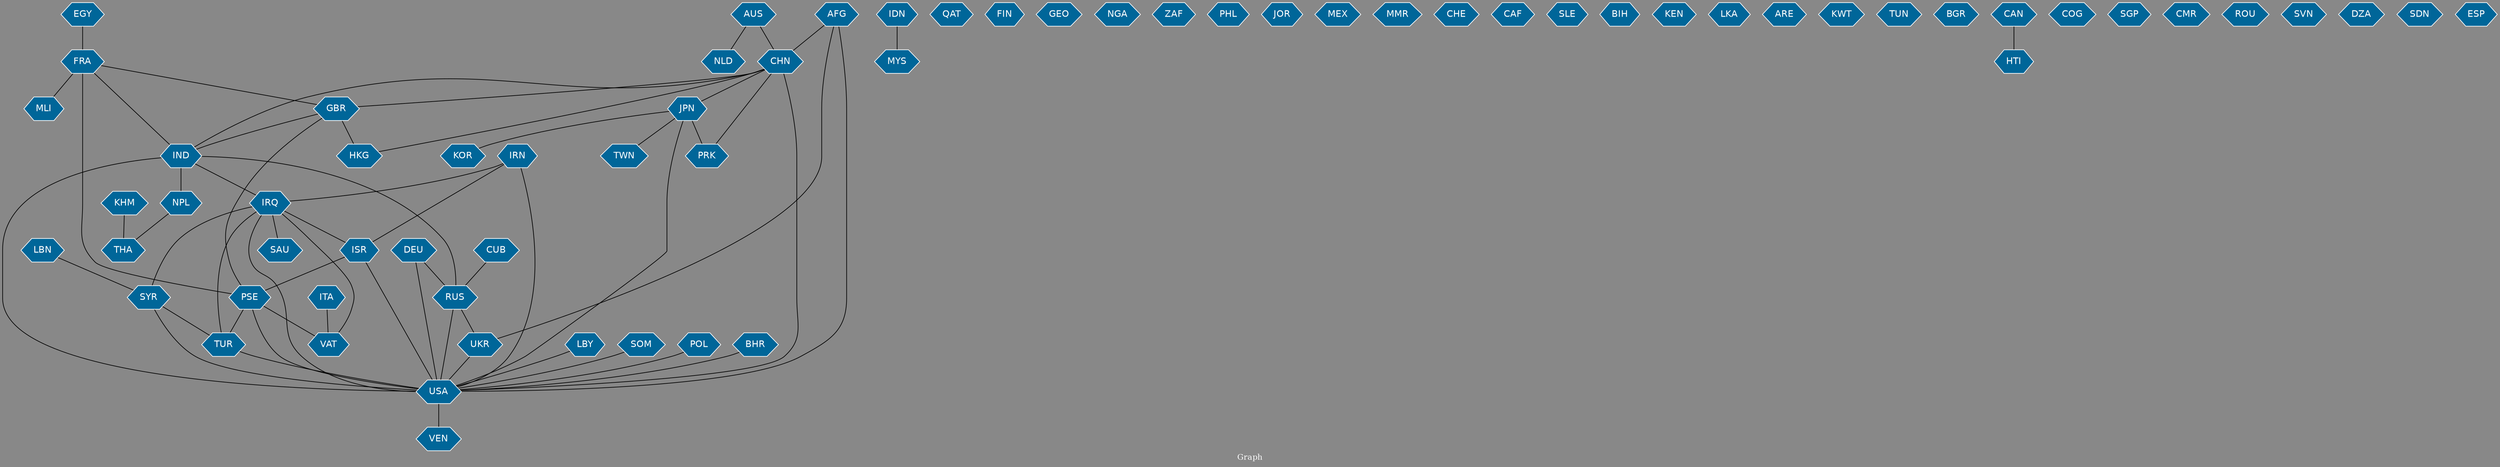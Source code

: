// Countries together in item graph
graph {
	graph [bgcolor="#888888" fontcolor=white fontsize=12 label="Graph" outputorder=edgesfirst overlap=prism]
	node [color=white fillcolor="#006699" fontcolor=white fontname=Helvetica shape=hexagon style=filled]
	edge [arrowhead=open color=black fontcolor=white fontname=Courier fontsize=12]
		UKR [label=UKR]
		IRQ [label=IRQ]
		RUS [label=RUS]
		IRN [label=IRN]
		KOR [label=KOR]
		JPN [label=JPN]
		ISR [label=ISR]
		PSE [label=PSE]
		IDN [label=IDN]
		QAT [label=QAT]
		GBR [label=GBR]
		AUS [label=AUS]
		TUR [label=TUR]
		IND [label=IND]
		NPL [label=NPL]
		DEU [label=DEU]
		USA [label=USA]
		FIN [label=FIN]
		LBY [label=LBY]
		NLD [label=NLD]
		GEO [label=GEO]
		KHM [label=KHM]
		THA [label=THA]
		NGA [label=NGA]
		FRA [label=FRA]
		EGY [label=EGY]
		CHN [label=CHN]
		PRK [label=PRK]
		ZAF [label=ZAF]
		ITA [label=ITA]
		SYR [label=SYR]
		SAU [label=SAU]
		PHL [label=PHL]
		VAT [label=VAT]
		JOR [label=JOR]
		MEX [label=MEX]
		CUB [label=CUB]
		AFG [label=AFG]
		MMR [label=MMR]
		CHE [label=CHE]
		CAF [label=CAF]
		VEN [label=VEN]
		TWN [label=TWN]
		SLE [label=SLE]
		LBN [label=LBN]
		BIH [label=BIH]
		KEN [label=KEN]
		LKA [label=LKA]
		ARE [label=ARE]
		HKG [label=HKG]
		KWT [label=KWT]
		TUN [label=TUN]
		BGR [label=BGR]
		SOM [label=SOM]
		CAN [label=CAN]
		HTI [label=HTI]
		COG [label=COG]
		MYS [label=MYS]
		SGP [label=SGP]
		CMR [label=CMR]
		ROU [label=ROU]
		POL [label=POL]
		BHR [label=BHR]
		SVN [label=SVN]
		DZA [label=DZA]
		MLI [label=MLI]
		SDN [label=SDN]
		ESP [label=ESP]
			CUB -- RUS [weight=2]
			AUS -- CHN [weight=1]
			SYR -- USA [weight=1]
			IDN -- MYS [weight=1]
			ISR -- PSE [weight=17]
			SYR -- TUR [weight=1]
			DEU -- RUS [weight=1]
			JPN -- USA [weight=1]
			IRN -- USA [weight=2]
			FRA -- GBR [weight=1]
			PSE -- TUR [weight=2]
			CHN -- USA [weight=7]
			IRN -- IRQ [weight=2]
			AFG -- CHN [weight=1]
			ITA -- VAT [weight=1]
			CHN -- GBR [weight=2]
			IRQ -- USA [weight=1]
			GBR -- PSE [weight=1]
			GBR -- HKG [weight=1]
			JPN -- KOR [weight=1]
			CHN -- IND [weight=1]
			KHM -- THA [weight=2]
			FRA -- IND [weight=1]
			IRQ -- ISR [weight=1]
			AFG -- USA [weight=2]
			IND -- IRQ [weight=2]
			JPN -- PRK [weight=2]
			GBR -- IND [weight=1]
			RUS -- USA [weight=6]
			PSE -- VAT [weight=1]
			EGY -- FRA [weight=1]
			CHN -- JPN [weight=1]
			SOM -- USA [weight=1]
			LBN -- SYR [weight=1]
			DEU -- USA [weight=6]
			RUS -- UKR [weight=5]
			PSE -- USA [weight=1]
			IRQ -- SAU [weight=1]
			IRQ -- SYR [weight=1]
			CHN -- PRK [weight=1]
			FRA -- PSE [weight=3]
			LBY -- USA [weight=1]
			NPL -- THA [weight=1]
			ISR -- USA [weight=1]
			CAN -- HTI [weight=1]
			UKR -- USA [weight=1]
			IND -- RUS [weight=1]
			JPN -- TWN [weight=1]
			TUR -- USA [weight=1]
			FRA -- MLI [weight=1]
			IRN -- ISR [weight=1]
			BHR -- USA [weight=1]
			IRQ -- TUR [weight=1]
			POL -- USA [weight=1]
			IRQ -- VAT [weight=1]
			IND -- USA [weight=2]
			IND -- NPL [weight=1]
			AUS -- NLD [weight=1]
			AFG -- UKR [weight=1]
			CHN -- HKG [weight=1]
			USA -- VEN [weight=2]
}